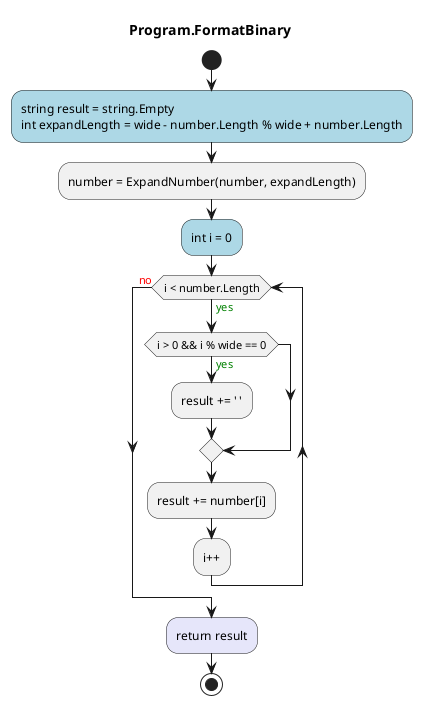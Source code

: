 @startuml Program.FormatBinary
title Program.FormatBinary
start
#LightBlue:string result = string.Empty
int expandLength = wide - number.Length % wide + number.Length;
:number = ExpandNumber(number, expandLength);
#LightBlue:int i = 0;
while (i < number.Length) is (<color:green>yes)
    if (i > 0 && i % wide == 0) then (<color:green>yes)
        :result += ' ';
    endif
    :result += number[i];
:i++;
endwhile (<color:red>no)
#Lavender:return result;
stop
@enduml
